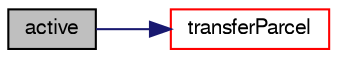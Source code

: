 digraph "active"
{
  bgcolor="transparent";
  edge [fontname="FreeSans",fontsize="10",labelfontname="FreeSans",labelfontsize="10"];
  node [fontname="FreeSans",fontsize="10",shape=record];
  rankdir="LR";
  Node16 [label="active",height=0.2,width=0.4,color="black", fillcolor="grey75", style="filled", fontcolor="black"];
  Node16 -> Node17 [color="midnightblue",fontsize="10",style="solid",fontname="FreeSans"];
  Node17 [label="transferParcel",height=0.2,width=0.4,color="red",URL="$a24202.html#af3f1c3e45a0819d21913ec81e6de7525",tooltip="Transfer parcel from cloud to surface film. "];
}
